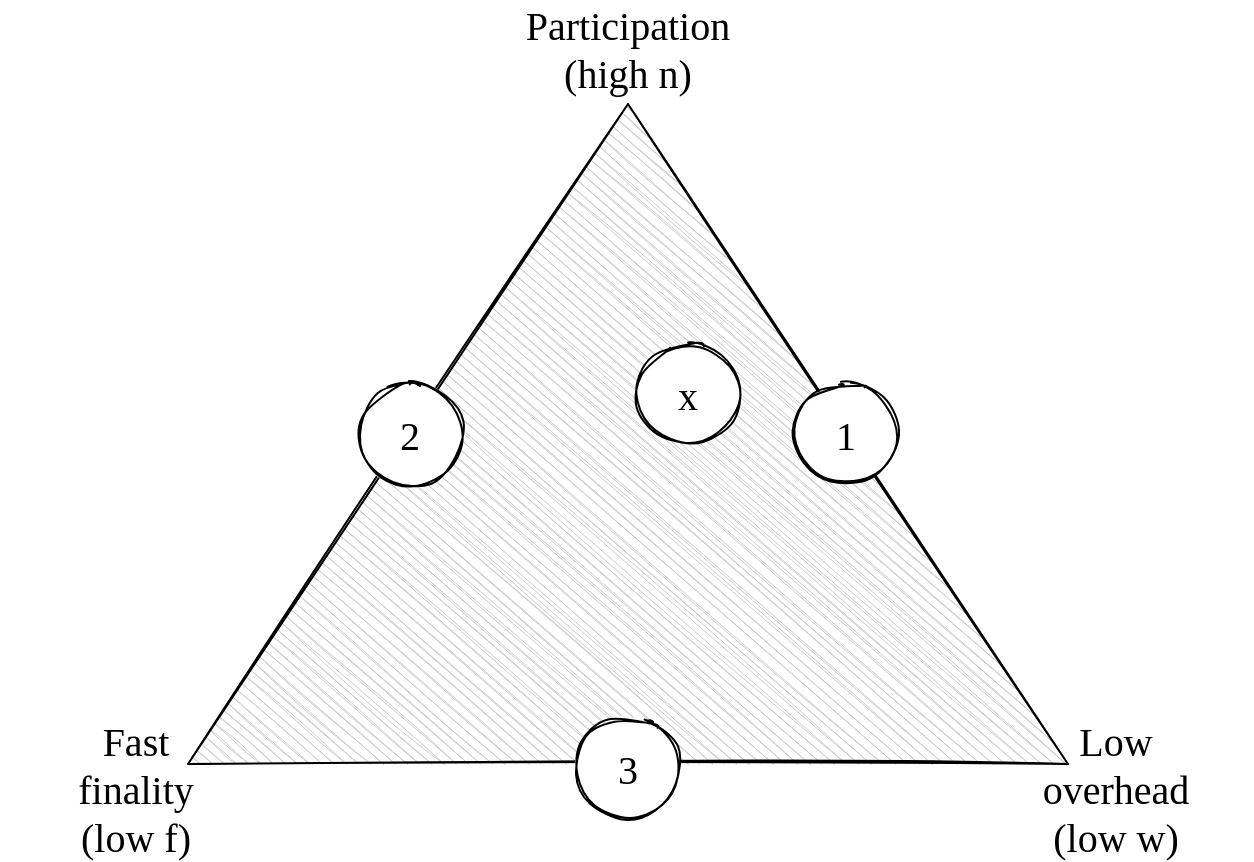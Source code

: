 <mxfile version="16.5.6" type="google" pages="5"><diagram id="tqCFLl0A-Law9fGavUvA" name="scalability_trilemma"><mxGraphModel dx="1550" dy="824" grid="1" gridSize="10" guides="1" tooltips="1" connect="1" arrows="1" fold="1" page="1" pageScale="1" pageWidth="827" pageHeight="1169" math="0" shadow="0"><root><mxCell id="8TJE4RRf8oA7ZbTnIAyT-0"/><mxCell id="8TJE4RRf8oA7ZbTnIAyT-1" parent="8TJE4RRf8oA7ZbTnIAyT-0"/><mxCell id="8TJE4RRf8oA7ZbTnIAyT-2" value="" style="triangle;whiteSpace=wrap;html=1;rotation=-90;sketch=1;fillStyle=hachure;fillColor=#CCCCCC;" parent="8TJE4RRf8oA7ZbTnIAyT-1" vertex="1"><mxGeometry x="249" y="145" width="330" height="440" as="geometry"/></mxCell><mxCell id="8TJE4RRf8oA7ZbTnIAyT-3" value="Participation&lt;br&gt;(high n)" style="text;html=1;strokeColor=none;fillColor=none;align=center;verticalAlign=middle;whiteSpace=wrap;rounded=0;sketch=1;fontFamily=Gloria Hallelujah;fontSource=https%3A%2F%2Ffonts.googleapis.com%2Fcss%3Ffamily%3DGloria%2BHallelujah;fontSize=20;" parent="8TJE4RRf8oA7ZbTnIAyT-1" vertex="1"><mxGeometry x="346" y="157" width="136" height="30" as="geometry"/></mxCell><mxCell id="8TJE4RRf8oA7ZbTnIAyT-4" value="Low&lt;br&gt;overhead&lt;br&gt;(low w)" style="text;html=1;strokeColor=none;fillColor=none;align=center;verticalAlign=middle;whiteSpace=wrap;rounded=0;sketch=1;fontFamily=Gloria Hallelujah;fontSource=https%3A%2F%2Ffonts.googleapis.com%2Fcss%3Ffamily%3DGloria%2BHallelujah;fontSize=20;" parent="8TJE4RRf8oA7ZbTnIAyT-1" vertex="1"><mxGeometry x="590" y="527" width="136" height="30" as="geometry"/></mxCell><mxCell id="8TJE4RRf8oA7ZbTnIAyT-5" value="Fast&lt;br&gt;finality&lt;br&gt;(low f)" style="text;html=1;strokeColor=none;fillColor=none;align=center;verticalAlign=middle;whiteSpace=wrap;rounded=0;sketch=1;fontFamily=Gloria Hallelujah;fontSource=https%3A%2F%2Ffonts.googleapis.com%2Fcss%3Ffamily%3DGloria%2BHallelujah;fontSize=20;" parent="8TJE4RRf8oA7ZbTnIAyT-1" vertex="1"><mxGeometry x="100" y="527" width="136" height="30" as="geometry"/></mxCell><mxCell id="8TJE4RRf8oA7ZbTnIAyT-6" value="" style="group" parent="8TJE4RRf8oA7ZbTnIAyT-1" vertex="1" connectable="0"><mxGeometry x="414" y="320" width="60" height="50" as="geometry"/></mxCell><mxCell id="8TJE4RRf8oA7ZbTnIAyT-7" value="&lt;font data-font-src=&quot;https://fonts.googleapis.com/css?family=Gloria+Hallelujah&quot; style=&quot;font-size: 20px&quot; face=&quot;Gloria Hallelujah&quot;&gt;x&lt;/font&gt;" style="ellipse;whiteSpace=wrap;html=1;aspect=fixed;sketch=1;" parent="8TJE4RRf8oA7ZbTnIAyT-6" vertex="1"><mxGeometry x="5" width="50" height="50" as="geometry"/></mxCell><mxCell id="8TJE4RRf8oA7ZbTnIAyT-15" value="" style="group" parent="8TJE4RRf8oA7ZbTnIAyT-1" vertex="1" connectable="0"><mxGeometry x="275" y="340" width="60" height="50" as="geometry"/></mxCell><mxCell id="8TJE4RRf8oA7ZbTnIAyT-16" value="&lt;font data-font-src=&quot;https://fonts.googleapis.com/css?family=Gloria+Hallelujah&quot; style=&quot;font-size: 20px&quot; face=&quot;Gloria Hallelujah&quot;&gt;2&lt;/font&gt;" style="ellipse;whiteSpace=wrap;html=1;aspect=fixed;sketch=1;" parent="8TJE4RRf8oA7ZbTnIAyT-15" vertex="1"><mxGeometry x="5" width="50" height="50" as="geometry"/></mxCell><mxCell id="8TJE4RRf8oA7ZbTnIAyT-10" value="&lt;font data-font-src=&quot;https://fonts.googleapis.com/css?family=Gloria+Hallelujah&quot; style=&quot;font-size: 20px&quot; face=&quot;Gloria Hallelujah&quot;&gt;1&lt;/font&gt;" style="ellipse;whiteSpace=wrap;html=1;aspect=fixed;sketch=1;" parent="8TJE4RRf8oA7ZbTnIAyT-1" vertex="1"><mxGeometry x="498" y="339.66" width="50" height="50" as="geometry"/></mxCell><mxCell id="8TJE4RRf8oA7ZbTnIAyT-13" value="&lt;font data-font-src=&quot;https://fonts.googleapis.com/css?family=Gloria+Hallelujah&quot; style=&quot;font-size: 20px&quot; face=&quot;Gloria Hallelujah&quot;&gt;3&lt;/font&gt;" style="ellipse;whiteSpace=wrap;html=1;aspect=fixed;sketch=1;" parent="8TJE4RRf8oA7ZbTnIAyT-1" vertex="1"><mxGeometry x="389" y="507" width="50" height="50" as="geometry"/></mxCell></root></mxGraphModel></diagram><diagram id="JJC0Kog0ir4RuhiCyfWr" name="weights"><mxGraphModel dx="1550" dy="824" grid="1" gridSize="10" guides="1" tooltips="1" connect="1" arrows="1" fold="1" page="1" pageScale="1" pageWidth="827" pageHeight="1169" math="0" shadow="0"><root><mxCell id="0"/><mxCell id="1" parent="0"/><mxCell id="D4HkDNJ_emZeFU57lI15-1" value="" style="ellipse;whiteSpace=wrap;html=1;aspect=fixed;sketch=1;fillStyle=solid;fillColor=#FFFFFF;" parent="1" vertex="1"><mxGeometry x="200" y="90" width="480" height="480" as="geometry"/></mxCell><mxCell id="D4HkDNJ_emZeFU57lI15-3" value="" style="endArrow=none;html=1;rounded=0;sketch=1;" parent="1" edge="1"><mxGeometry width="50" height="50" relative="1" as="geometry"><mxPoint x="440" y="330" as="sourcePoint"/><mxPoint x="270.3" y="160.3" as="targetPoint"/></mxGeometry></mxCell><mxCell id="D4HkDNJ_emZeFU57lI15-4" value="" style="endArrow=none;html=1;rounded=0;sketch=1;" parent="1" edge="1"><mxGeometry x="200" y="90" width="50" height="50" as="geometry"><mxPoint x="440" y="330" as="sourcePoint"/><mxPoint x="440" y="90" as="targetPoint"/></mxGeometry></mxCell><mxCell id="D4HkDNJ_emZeFU57lI15-9" value="" style="endArrow=none;html=1;rounded=0;sketch=1;" parent="1" edge="1"><mxGeometry width="50" height="50" relative="1" as="geometry"><mxPoint x="440" y="330" as="sourcePoint"/><mxPoint x="675.4" y="283.2" as="targetPoint"/></mxGeometry></mxCell><mxCell id="D4HkDNJ_emZeFU57lI15-10" value="" style="endArrow=none;html=1;rounded=0;sketch=1;" parent="1" edge="1"><mxGeometry width="50" height="50" relative="1" as="geometry"><mxPoint x="440" y="330" as="sourcePoint"/><mxPoint x="270.3" y="499.7" as="targetPoint"/></mxGeometry></mxCell><mxCell id="D4HkDNJ_emZeFU57lI15-11" value="" style="endArrow=none;html=1;rounded=0;sketch=1;" parent="1" edge="1"><mxGeometry width="50" height="50" relative="1" as="geometry"><mxPoint x="440" y="330" as="sourcePoint"/><mxPoint x="240.4" y="196.7" as="targetPoint"/></mxGeometry></mxCell><mxCell id="D4HkDNJ_emZeFU57lI15-12" value="&lt;font data-font-src=&quot;https://fonts.googleapis.com/css?family=Gloria+Hallelujah&quot; style=&quot;font-size: 20px&quot; face=&quot;Gloria Hallelujah&quot;&gt;Timely source&lt;br&gt;21.9%&lt;br&gt;&lt;/font&gt;" style="text;html=1;strokeColor=none;fillColor=none;align=center;verticalAlign=middle;whiteSpace=wrap;rounded=0;sketch=1;" parent="1" vertex="1"><mxGeometry x="460" y="210" width="170" height="30" as="geometry"/></mxCell><mxCell id="D4HkDNJ_emZeFU57lI15-13" value="&lt;font data-font-src=&quot;https://fonts.googleapis.com/css?family=Gloria+Hallelujah&quot; style=&quot;font-size: 20px&quot; face=&quot;Gloria Hallelujah&quot;&gt;Timely head&lt;br&gt;21.9%&lt;br&gt;&lt;/font&gt;" style="text;html=1;strokeColor=none;fillColor=none;align=center;verticalAlign=middle;whiteSpace=wrap;rounded=0;sketch=1;" parent="1" vertex="1"><mxGeometry x="240" y="330" width="130" height="30" as="geometry"/></mxCell><mxCell id="D4HkDNJ_emZeFU57lI15-14" value="&lt;font data-font-src=&quot;https://fonts.googleapis.com/css?family=Gloria+Hallelujah&quot; style=&quot;font-size: 20px&quot; face=&quot;Gloria Hallelujah&quot;&gt;Timely target&lt;br&gt;40.6%&lt;br&gt;&lt;/font&gt;" style="text;html=1;strokeColor=none;fillColor=none;align=center;verticalAlign=middle;whiteSpace=wrap;rounded=0;sketch=1;" parent="1" vertex="1"><mxGeometry x="430" y="450" width="170" height="30" as="geometry"/></mxCell><mxCell id="D4HkDNJ_emZeFU57lI15-15" value="&lt;font data-font-src=&quot;https://fonts.googleapis.com/css?family=Gloria+Hallelujah&quot; style=&quot;font-size: 20px&quot; face=&quot;Gloria Hallelujah&quot;&gt;Proposer&lt;br&gt;12.5%&lt;br&gt;&lt;/font&gt;" style="text;html=1;strokeColor=none;fillColor=none;align=center;verticalAlign=middle;whiteSpace=wrap;rounded=0;sketch=1;" parent="1" vertex="1"><mxGeometry x="290" y="150" width="170" height="30" as="geometry"/></mxCell><mxCell id="D4HkDNJ_emZeFU57lI15-16" value="&lt;font data-font-src=&quot;https://fonts.googleapis.com/css?family=Gloria+Hallelujah&quot; style=&quot;font-size: 20px&quot; face=&quot;Gloria Hallelujah&quot;&gt;sync reward&lt;br&gt;&lt;/font&gt;" style="text;html=1;strokeColor=none;fillColor=none;align=left;verticalAlign=middle;whiteSpace=wrap;rounded=0;sketch=1;" parent="1" vertex="1"><mxGeometry x="200" y="90" width="70" height="30" as="geometry"/></mxCell><mxCell id="D4HkDNJ_emZeFU57lI15-21" value="" style="curved=1;endArrow=classic;html=1;rounded=0;sketch=1;fontFamily=Gloria Hallelujah;fontSource=https%3A%2F%2Ffonts.googleapis.com%2Fcss%3Ffamily%3DGloria%2BHallelujah;fontSize=20;" parent="1" edge="1"><mxGeometry width="50" height="50" relative="1" as="geometry"><mxPoint x="230" y="130" as="sourcePoint"/><mxPoint x="270" y="200" as="targetPoint"/><Array as="points"><mxPoint x="250" y="190"/><mxPoint x="250" y="140"/></Array></mxGeometry></mxCell><mxCell id="YEQ89O4KJ75Ul0dXMHsq-1" value="&lt;font style=&quot;font-size: 20px&quot; face=&quot;Gloria Hallelujah&quot;&gt;3.1%&lt;/font&gt;&lt;font data-font-src=&quot;https://fonts.googleapis.com/css?family=Gloria+Hallelujah&quot; style=&quot;font-size: 20px&quot; face=&quot;Gloria Hallelujah&quot;&gt;&lt;br&gt;&lt;/font&gt;" style="text;html=1;strokeColor=none;fillColor=none;align=left;verticalAlign=middle;whiteSpace=wrap;rounded=0;sketch=1;" parent="1" vertex="1"><mxGeometry x="280" y="200" width="70" height="30" as="geometry"/></mxCell></root></mxGraphModel></diagram><diagram id="TEzGpkD_BScJtpz_H-H7" name="rewards_eligibility"><mxGraphModel dx="1550" dy="824" grid="1" gridSize="10" guides="1" tooltips="1" connect="1" arrows="1" fold="1" page="1" pageScale="1" pageWidth="827" pageHeight="1169" math="0" shadow="0"><root><mxCell id="e_V9jyjYhn7S388zU6wH-0"/><mxCell id="e_V9jyjYhn7S388zU6wH-1" parent="e_V9jyjYhn7S388zU6wH-0"/><mxCell id="e_V9jyjYhn7S388zU6wH-2" value="" style="endArrow=none;html=1;rounded=0;sketch=1;" parent="e_V9jyjYhn7S388zU6wH-1" edge="1"><mxGeometry width="50" height="50" relative="1" as="geometry"><mxPoint x="120" y="120" as="sourcePoint"/><mxPoint x="1080" y="120" as="targetPoint"/></mxGeometry></mxCell><mxCell id="e_V9jyjYhn7S388zU6wH-3" value="&lt;p&gt;&lt;font data-font-src=&quot;https://fonts.googleapis.com/css?family=Gloria+Hallelujah&quot; style=&quot;font-size: 24px&quot; face=&quot;Gloria Hallelujah&quot;&gt;x&lt;/font&gt;&lt;/p&gt;" style="text;html=1;strokeColor=none;fillColor=none;align=center;verticalAlign=middle;whiteSpace=wrap;rounded=0;" parent="e_V9jyjYhn7S388zU6wH-1" vertex="1"><mxGeometry x="171" y="100" width="58" height="33" as="geometry"/></mxCell><mxCell id="e_V9jyjYhn7S388zU6wH-4" value="&lt;p&gt;&lt;font data-font-src=&quot;https://fonts.googleapis.com/css?family=Gloria+Hallelujah&quot; style=&quot;font-size: 24px&quot; face=&quot;Gloria Hallelujah&quot;&gt;x&lt;/font&gt;&lt;/p&gt;" style="text;html=1;strokeColor=none;fillColor=none;align=center;verticalAlign=middle;whiteSpace=wrap;rounded=0;" parent="e_V9jyjYhn7S388zU6wH-1" vertex="1"><mxGeometry x="811" y="100" width="58" height="33" as="geometry"/></mxCell><mxCell id="e_V9jyjYhn7S388zU6wH-5" value="&lt;p&gt;&lt;font data-font-src=&quot;https://fonts.googleapis.com/css?family=Gloria+Hallelujah&quot; style=&quot;font-size: 24px&quot; face=&quot;Gloria Hallelujah&quot;&gt;x&lt;/font&gt;&lt;/p&gt;" style="text;html=1;strokeColor=none;fillColor=none;align=center;verticalAlign=middle;whiteSpace=wrap;rounded=0;" parent="e_V9jyjYhn7S388zU6wH-1" vertex="1"><mxGeometry x="973" y="100" width="58" height="33" as="geometry"/></mxCell><mxCell id="e_V9jyjYhn7S388zU6wH-6" value="&lt;div style=&quot;font-size: 20px&quot;&gt;&lt;font data-font-src=&quot;https://fonts.googleapis.com/css?family=Gloria+Hallelujah&quot; style=&quot;font-size: 20px&quot; face=&quot;Gloria Hallelujah&quot;&gt;Activation&lt;/font&gt;&lt;/div&gt;" style="text;html=1;strokeColor=none;fillColor=none;align=center;verticalAlign=middle;whiteSpace=wrap;rounded=0;fontSize=24;" parent="e_V9jyjYhn7S388zU6wH-1" vertex="1"><mxGeometry x="172" y="80" width="60" height="30" as="geometry"/></mxCell><mxCell id="e_V9jyjYhn7S388zU6wH-7" value="&lt;div style=&quot;font-size: 20px&quot;&gt;&lt;font data-font-src=&quot;https://fonts.googleapis.com/css?family=Gloria+Hallelujah&quot; face=&quot;Gloria Hallelujah&quot;&gt;Exit&lt;/font&gt;&lt;/div&gt;" style="text;html=1;strokeColor=none;fillColor=none;align=center;verticalAlign=middle;whiteSpace=wrap;rounded=0;fontSize=24;" parent="e_V9jyjYhn7S388zU6wH-1" vertex="1"><mxGeometry x="809" y="80" width="60" height="30" as="geometry"/></mxCell><mxCell id="e_V9jyjYhn7S388zU6wH-8" value="&lt;div style=&quot;font-size: 20px&quot;&gt;&lt;font data-font-src=&quot;https://fonts.googleapis.com/css?family=Gloria+Hallelujah&quot; face=&quot;Gloria Hallelujah&quot;&gt;Withdrawable&lt;/font&gt;&lt;/div&gt;" style="text;html=1;strokeColor=none;fillColor=none;align=center;verticalAlign=middle;whiteSpace=wrap;rounded=0;fontSize=24;" parent="e_V9jyjYhn7S388zU6wH-1" vertex="1"><mxGeometry x="971" y="78.5" width="60" height="33" as="geometry"/></mxCell><mxCell id="e_V9jyjYhn7S388zU6wH-9" value="" style="endArrow=classic;startArrow=classic;html=1;rounded=0;sketch=1;fontFamily=Gloria Hallelujah;fontSource=https%3A%2F%2Ffonts.googleapis.com%2Fcss%3Ffamily%3DGloria%2BHallelujah;fontSize=20;" parent="e_V9jyjYhn7S388zU6wH-1" edge="1"><mxGeometry width="50" height="50" relative="1" as="geometry"><mxPoint x="200" y="181" as="sourcePoint"/><mxPoint x="840" y="181" as="targetPoint"/></mxGeometry></mxCell><mxCell id="e_V9jyjYhn7S388zU6wH-10" value="&lt;div style=&quot;font-size: 20px&quot;&gt;&lt;font data-font-src=&quot;https://fonts.googleapis.com/css?family=Gloria+Hallelujah&quot; style=&quot;font-size: 20px&quot; face=&quot;Gloria Hallelujah&quot;&gt;Eligible for Rewards and Penalties&lt;br&gt;&lt;/font&gt;&lt;/div&gt;" style="text;html=1;strokeColor=none;fillColor=none;align=center;verticalAlign=middle;whiteSpace=wrap;rounded=0;fontSize=24;" parent="e_V9jyjYhn7S388zU6wH-1" vertex="1"><mxGeometry x="320" y="150" width="400" height="30" as="geometry"/></mxCell><mxCell id="e_V9jyjYhn7S388zU6wH-11" value="" style="endArrow=classic;startArrow=classic;html=1;rounded=0;sketch=1;fontFamily=Gloria Hallelujah;fontSource=https%3A%2F%2Ffonts.googleapis.com%2Fcss%3Ffamily%3DGloria%2BHallelujah;fontSize=20;" parent="e_V9jyjYhn7S388zU6wH-1" edge="1"><mxGeometry width="50" height="50" relative="1" as="geometry"><mxPoint x="840" y="240" as="sourcePoint"/><mxPoint x="1000" y="240" as="targetPoint"/></mxGeometry></mxCell><mxCell id="e_V9jyjYhn7S388zU6wH-12" value="&lt;div style=&quot;font-size: 20px&quot;&gt;&lt;font data-font-src=&quot;https://fonts.googleapis.com/css?family=Gloria+Hallelujah&quot; style=&quot;font-size: 20px&quot; face=&quot;Gloria Hallelujah&quot;&gt;Extra penalties&lt;br&gt;if slashed&lt;br&gt;&lt;/font&gt;&lt;/div&gt;" style="text;html=1;strokeColor=none;fillColor=none;align=center;verticalAlign=middle;whiteSpace=wrap;rounded=0;fontSize=24;" parent="e_V9jyjYhn7S388zU6wH-1" vertex="1"><mxGeometry x="721" y="223" width="400" height="30" as="geometry"/></mxCell><mxCell id="e_V9jyjYhn7S388zU6wH-13" value="" style="endArrow=classic;startArrow=classic;html=1;rounded=0;sketch=1;fontFamily=Gloria Hallelujah;fontSource=https%3A%2F%2Ffonts.googleapis.com%2Fcss%3Ffamily%3DGloria%2BHallelujah;fontSize=20;" parent="e_V9jyjYhn7S388zU6wH-1" edge="1"><mxGeometry width="50" height="50" relative="1" as="geometry"><mxPoint x="200" y="300" as="sourcePoint"/><mxPoint x="1000" y="300" as="targetPoint"/></mxGeometry></mxCell><mxCell id="e_V9jyjYhn7S388zU6wH-14" value="&lt;div style=&quot;font-size: 20px&quot;&gt;&lt;font data-font-src=&quot;https://fonts.googleapis.com/css?family=Gloria+Hallelujah&quot; style=&quot;font-size: 20px&quot; face=&quot;Gloria Hallelujah&quot;&gt;Liable to being slashed&lt;br&gt;&lt;/font&gt;&lt;/div&gt;" style="text;html=1;strokeColor=none;fillColor=none;align=center;verticalAlign=middle;whiteSpace=wrap;rounded=0;fontSize=24;" parent="e_V9jyjYhn7S388zU6wH-1" vertex="1"><mxGeometry x="400" y="270" width="400" height="30" as="geometry"/></mxCell></root></mxGraphModel></diagram><diagram id="BOafxlaYyoRWaTWxOnQq" name="reward_split"><mxGraphModel dx="1550" dy="824" grid="1" gridSize="10" guides="1" tooltips="1" connect="1" arrows="1" fold="1" page="1" pageScale="1" pageWidth="827" pageHeight="1169" math="0" shadow="0"><root><mxCell id="x7fiBjVDYnCUOZbmYNum-0"/><mxCell id="x7fiBjVDYnCUOZbmYNum-1" parent="x7fiBjVDYnCUOZbmYNum-0"/><mxCell id="x7fiBjVDYnCUOZbmYNum-2" value="" style="ellipse;whiteSpace=wrap;html=1;sketch=1;fillStyle=solid;fillColor=#FFFFFF;" parent="x7fiBjVDYnCUOZbmYNum-1" vertex="1"><mxGeometry x="613" y="100" width="510" height="476" as="geometry"/></mxCell><mxCell id="x7fiBjVDYnCUOZbmYNum-3" value="" style="ellipse;whiteSpace=wrap;html=1;aspect=fixed;sketch=1;fillStyle=solid;fillColor=#FFFFFF;" parent="x7fiBjVDYnCUOZbmYNum-1" vertex="1"><mxGeometry x="76" y="100" width="480" height="480" as="geometry"/></mxCell><mxCell id="x7fiBjVDYnCUOZbmYNum-4" value="" style="endArrow=none;html=1;rounded=0;sketch=1;" parent="x7fiBjVDYnCUOZbmYNum-1" edge="1"><mxGeometry x="76" y="100" width="50" height="50" as="geometry"><mxPoint x="316" y="340" as="sourcePoint"/><mxPoint x="316" y="100" as="targetPoint"/></mxGeometry></mxCell><mxCell id="x7fiBjVDYnCUOZbmYNum-5" value="" style="endArrow=none;html=1;rounded=0;sketch=1;" parent="x7fiBjVDYnCUOZbmYNum-1" edge="1"><mxGeometry width="50" height="50" relative="1" as="geometry"><mxPoint x="316" y="340" as="sourcePoint"/><mxPoint x="556" y="340" as="targetPoint"/></mxGeometry></mxCell><mxCell id="x7fiBjVDYnCUOZbmYNum-6" value="" style="endArrow=none;html=1;rounded=0;sketch=1;" parent="x7fiBjVDYnCUOZbmYNum-1" edge="1"><mxGeometry width="50" height="50" relative="1" as="geometry"><mxPoint x="316" y="340" as="sourcePoint"/><mxPoint x="82" y="394" as="targetPoint"/></mxGeometry></mxCell><mxCell id="x7fiBjVDYnCUOZbmYNum-7" value="" style="endArrow=none;html=1;rounded=0;sketch=1;" parent="x7fiBjVDYnCUOZbmYNum-1" edge="1"><mxGeometry width="50" height="50" relative="1" as="geometry"><mxPoint x="316" y="340" as="sourcePoint"/><mxPoint x="252" y="106" as="targetPoint"/></mxGeometry></mxCell><mxCell id="x7fiBjVDYnCUOZbmYNum-8" value="&lt;font data-font-src=&quot;https://fonts.googleapis.com/css?family=Gloria+Hallelujah&quot; style=&quot;font-size: 20px&quot; face=&quot;Gloria Hallelujah&quot;&gt;Timely source&lt;br&gt;25%&lt;br&gt;&lt;/font&gt;" style="text;html=1;strokeColor=none;fillColor=none;align=center;verticalAlign=middle;whiteSpace=wrap;rounded=0;sketch=1;" parent="x7fiBjVDYnCUOZbmYNum-1" vertex="1"><mxGeometry x="336" y="220" width="170" height="30" as="geometry"/></mxCell><mxCell id="x7fiBjVDYnCUOZbmYNum-9" value="&lt;font data-font-src=&quot;https://fonts.googleapis.com/css?family=Gloria+Hallelujah&quot; style=&quot;font-size: 20px&quot; face=&quot;Gloria Hallelujah&quot;&gt;Timely head&lt;br&gt;25%&lt;br&gt;&lt;/font&gt;" style="text;html=1;strokeColor=none;fillColor=none;align=center;verticalAlign=middle;whiteSpace=wrap;rounded=0;sketch=1;" parent="x7fiBjVDYnCUOZbmYNum-1" vertex="1"><mxGeometry x="130" y="260" width="130" height="30" as="geometry"/></mxCell><mxCell id="x7fiBjVDYnCUOZbmYNum-10" value="&lt;font data-font-src=&quot;https://fonts.googleapis.com/css?family=Gloria+Hallelujah&quot; style=&quot;font-size: 20px&quot; face=&quot;Gloria Hallelujah&quot;&gt;Timely target&lt;br&gt;46.4%&lt;br&gt;&lt;/font&gt;" style="text;html=1;strokeColor=none;fillColor=none;align=center;verticalAlign=middle;whiteSpace=wrap;rounded=0;sketch=1;" parent="x7fiBjVDYnCUOZbmYNum-1" vertex="1"><mxGeometry x="250" y="440" width="170" height="30" as="geometry"/></mxCell><mxCell id="x7fiBjVDYnCUOZbmYNum-11" value="&lt;font data-font-src=&quot;https://fonts.googleapis.com/css?family=Gloria+Hallelujah&quot; style=&quot;font-size: 20px&quot; face=&quot;Gloria Hallelujah&quot;&gt;sync committee&lt;br&gt;&lt;/font&gt;" style="text;html=1;strokeColor=none;fillColor=none;align=left;verticalAlign=middle;whiteSpace=wrap;rounded=0;sketch=1;" parent="x7fiBjVDYnCUOZbmYNum-1" vertex="1"><mxGeometry x="116" y="80" width="70" height="30" as="geometry"/></mxCell><mxCell id="x7fiBjVDYnCUOZbmYNum-12" value="" style="curved=1;endArrow=classic;html=1;rounded=0;sketch=1;fontFamily=Gloria Hallelujah;fontSource=https%3A%2F%2Ffonts.googleapis.com%2Fcss%3Ffamily%3DGloria%2BHallelujah;fontSize=20;" parent="x7fiBjVDYnCUOZbmYNum-1" edge="1"><mxGeometry width="50" height="50" relative="1" as="geometry"><mxPoint x="207" y="87" as="sourcePoint"/><mxPoint x="286" y="120" as="targetPoint"/><Array as="points"><mxPoint x="260" y="95"/><mxPoint x="210" y="110"/></Array></mxGeometry></mxCell><mxCell id="x7fiBjVDYnCUOZbmYNum-13" value="&lt;font style=&quot;font-size: 20px&quot; face=&quot;Gloria Hallelujah&quot;&gt;3.6%&lt;/font&gt;&lt;font data-font-src=&quot;https://fonts.googleapis.com/css?family=Gloria+Hallelujah&quot; style=&quot;font-size: 20px&quot; face=&quot;Gloria Hallelujah&quot;&gt;&lt;br&gt;&lt;/font&gt;" style="text;html=1;strokeColor=none;fillColor=none;align=left;verticalAlign=middle;whiteSpace=wrap;rounded=0;sketch=1;" parent="x7fiBjVDYnCUOZbmYNum-1" vertex="1"><mxGeometry x="270" y="140" width="70" height="30" as="geometry"/></mxCell><mxCell id="x7fiBjVDYnCUOZbmYNum-14" value="&lt;font data-font-src=&quot;https://fonts.googleapis.com/css?family=Gloria+Hallelujah&quot; style=&quot;font-size: 20px&quot; face=&quot;Gloria Hallelujah&quot;&gt;Participant reward breakdown&lt;br&gt;&lt;/font&gt;" style="text;html=1;strokeColor=none;fillColor=none;align=center;verticalAlign=middle;whiteSpace=wrap;rounded=0;sketch=1;" parent="x7fiBjVDYnCUOZbmYNum-1" vertex="1"><mxGeometry x="149" y="600" width="334" height="30" as="geometry"/></mxCell><mxCell id="x7fiBjVDYnCUOZbmYNum-15" value="" style="endArrow=none;html=1;rounded=0;sketch=1;" parent="x7fiBjVDYnCUOZbmYNum-1" edge="1"><mxGeometry x="630" y="100" width="50" height="50" as="geometry"><mxPoint x="870" y="340" as="sourcePoint"/><mxPoint x="870" y="100" as="targetPoint"/></mxGeometry></mxCell><mxCell id="x7fiBjVDYnCUOZbmYNum-16" value="" style="endArrow=none;html=1;rounded=0;sketch=1;" parent="x7fiBjVDYnCUOZbmYNum-1" edge="1"><mxGeometry width="50" height="50" relative="1" as="geometry"><mxPoint x="870" y="340" as="sourcePoint"/><mxPoint x="1110" y="340" as="targetPoint"/></mxGeometry></mxCell><mxCell id="x7fiBjVDYnCUOZbmYNum-17" value="" style="endArrow=none;html=1;rounded=0;sketch=1;" parent="x7fiBjVDYnCUOZbmYNum-1" edge="1"><mxGeometry width="50" height="50" relative="1" as="geometry"><mxPoint x="870" y="340" as="sourcePoint"/><mxPoint x="636" y="394" as="targetPoint"/></mxGeometry></mxCell><mxCell id="x7fiBjVDYnCUOZbmYNum-18" value="" style="endArrow=none;html=1;rounded=0;sketch=1;" parent="x7fiBjVDYnCUOZbmYNum-1" edge="1"><mxGeometry width="50" height="50" relative="1" as="geometry"><mxPoint x="870" y="340" as="sourcePoint"/><mxPoint x="806" y="106" as="targetPoint"/></mxGeometry></mxCell><mxCell id="x7fiBjVDYnCUOZbmYNum-19" value="&lt;font data-font-src=&quot;https://fonts.googleapis.com/css?family=Gloria+Hallelujah&quot; style=&quot;font-size: 20px&quot; face=&quot;Gloria Hallelujah&quot;&gt;Source inclusion&lt;br&gt;25%&lt;br&gt;&lt;/font&gt;" style="text;html=1;strokeColor=none;fillColor=none;align=center;verticalAlign=middle;whiteSpace=wrap;rounded=0;sketch=1;" parent="x7fiBjVDYnCUOZbmYNum-1" vertex="1"><mxGeometry x="890" y="220" width="170" height="30" as="geometry"/></mxCell><mxCell id="x7fiBjVDYnCUOZbmYNum-20" value="&lt;font data-font-src=&quot;https://fonts.googleapis.com/css?family=Gloria+Hallelujah&quot; style=&quot;font-size: 20px&quot; face=&quot;Gloria Hallelujah&quot;&gt;Head inclusion&lt;br&gt;25%&lt;br&gt;&lt;/font&gt;" style="text;html=1;strokeColor=none;fillColor=none;align=center;verticalAlign=middle;whiteSpace=wrap;rounded=0;sketch=1;" parent="x7fiBjVDYnCUOZbmYNum-1" vertex="1"><mxGeometry x="684" y="260" width="146" height="30" as="geometry"/></mxCell><mxCell id="x7fiBjVDYnCUOZbmYNum-21" value="&lt;font data-font-src=&quot;https://fonts.googleapis.com/css?family=Gloria+Hallelujah&quot; style=&quot;font-size: 20px&quot; face=&quot;Gloria Hallelujah&quot;&gt;Target inclusion&lt;br&gt;46.4%&lt;br&gt;&lt;/font&gt;" style="text;html=1;strokeColor=none;fillColor=none;align=center;verticalAlign=middle;whiteSpace=wrap;rounded=0;sketch=1;" parent="x7fiBjVDYnCUOZbmYNum-1" vertex="1"><mxGeometry x="804" y="440" width="170" height="30" as="geometry"/></mxCell><mxCell id="x7fiBjVDYnCUOZbmYNum-22" value="&lt;font data-font-src=&quot;https://fonts.googleapis.com/css?family=Gloria+Hallelujah&quot; style=&quot;font-size: 20px&quot; face=&quot;Gloria Hallelujah&quot;&gt;sync committee&lt;br&gt;&lt;/font&gt;" style="text;html=1;strokeColor=none;fillColor=none;align=left;verticalAlign=middle;whiteSpace=wrap;rounded=0;sketch=1;" parent="x7fiBjVDYnCUOZbmYNum-1" vertex="1"><mxGeometry x="670" y="80" width="70" height="30" as="geometry"/></mxCell><mxCell id="x7fiBjVDYnCUOZbmYNum-23" value="" style="curved=1;endArrow=classic;html=1;rounded=0;sketch=1;fontFamily=Gloria Hallelujah;fontSource=https%3A%2F%2Ffonts.googleapis.com%2Fcss%3Ffamily%3DGloria%2BHallelujah;fontSize=20;" parent="x7fiBjVDYnCUOZbmYNum-1" edge="1"><mxGeometry width="50" height="50" relative="1" as="geometry"><mxPoint x="761" y="87" as="sourcePoint"/><mxPoint x="840" y="120" as="targetPoint"/><Array as="points"><mxPoint x="814" y="95"/><mxPoint x="764" y="110"/></Array></mxGeometry></mxCell><mxCell id="x7fiBjVDYnCUOZbmYNum-24" value="&lt;font style=&quot;font-size: 20px&quot; face=&quot;Gloria Hallelujah&quot;&gt;3.6%&lt;/font&gt;&lt;font data-font-src=&quot;https://fonts.googleapis.com/css?family=Gloria+Hallelujah&quot; style=&quot;font-size: 20px&quot; face=&quot;Gloria Hallelujah&quot;&gt;&lt;br&gt;&lt;/font&gt;" style="text;html=1;strokeColor=none;fillColor=none;align=left;verticalAlign=middle;whiteSpace=wrap;rounded=0;sketch=1;" parent="x7fiBjVDYnCUOZbmYNum-1" vertex="1"><mxGeometry x="824" y="140" width="70" height="30" as="geometry"/></mxCell><mxCell id="x7fiBjVDYnCUOZbmYNum-25" value="&lt;font data-font-src=&quot;https://fonts.googleapis.com/css?family=Gloria+Hallelujah&quot; style=&quot;font-size: 20px&quot; face=&quot;Gloria Hallelujah&quot;&gt;Proposer reward breakdown&lt;br&gt;&lt;/font&gt;" style="text;html=1;strokeColor=none;fillColor=none;align=center;verticalAlign=middle;whiteSpace=wrap;rounded=0;sketch=1;" parent="x7fiBjVDYnCUOZbmYNum-1" vertex="1"><mxGeometry x="723" y="600" width="290" height="30" as="geometry"/></mxCell></root></mxGraphModel></diagram><diagram id="2GOPfKPh1phRSvSDdrYz" name="inactivity_scores_flow"><mxGraphModel dx="1550" dy="824" grid="1" gridSize="10" guides="1" tooltips="1" connect="1" arrows="1" fold="1" page="1" pageScale="1" pageWidth="827" pageHeight="1169" math="0" shadow="0"><root><mxCell id="vkVHIJ9xFCxtMhatJJRv-0"/><mxCell id="vkVHIJ9xFCxtMhatJJRv-1" parent="vkVHIJ9xFCxtMhatJJRv-0"/><mxCell id="vkVHIJ9xFCxtMhatJJRv-2" value="&lt;font data-font-src=&quot;https://fonts.googleapis.com/css?family=Gloria+Hallelujah&quot; style=&quot;font-size: 17px&quot; face=&quot;Gloria Hallelujah&quot;&gt;Active?&lt;/font&gt;" style="rhombus;whiteSpace=wrap;html=1;shadow=0;fontFamily=Helvetica;fontSize=12;align=center;strokeWidth=1;spacing=6;spacingTop=-4;sketch=1;" parent="vkVHIJ9xFCxtMhatJJRv-1" vertex="1"><mxGeometry x="90" y="320" width="100" height="80" as="geometry"/></mxCell><mxCell id="vkVHIJ9xFCxtMhatJJRv-3" style="edgeStyle=orthogonalEdgeStyle;rounded=0;sketch=1;orthogonalLoop=1;jettySize=auto;html=0;exitX=1;exitY=0.5;exitDx=0;exitDy=0;fontFamily=Gloria Hallelujah;fontSource=https%3A%2F%2Ffonts.googleapis.com%2Fcss%3Ffamily%3DGloria%2BHallelujah;fontSize=17;fontColor=none;endArrow=block;endFill=0;endSize=8;strokeColor=#000000;" parent="vkVHIJ9xFCxtMhatJJRv-1" source="vkVHIJ9xFCxtMhatJJRv-15" target="vkVHIJ9xFCxtMhatJJRv-10" edge="1"><mxGeometry relative="1" as="geometry"><Array as="points"><mxPoint x="440" y="300"/><mxPoint x="440" y="360"/></Array><mxPoint x="360" y="300" as="sourcePoint"/></mxGeometry></mxCell><mxCell id="vkVHIJ9xFCxtMhatJJRv-4" value="Yes" style="edgeStyle=orthogonalEdgeStyle;rounded=0;jettySize=auto;orthogonalLoop=1;fontSize=11;endArrow=block;endFill=0;endSize=8;strokeWidth=1;shadow=0;labelBackgroundColor=none;sketch=1;exitX=0.5;exitY=0;exitDx=0;exitDy=0;entryX=0;entryY=0.5;entryDx=0;entryDy=0;fontColor=none;noLabel=1;" parent="vkVHIJ9xFCxtMhatJJRv-1" source="vkVHIJ9xFCxtMhatJJRv-2" target="vkVHIJ9xFCxtMhatJJRv-15" edge="1"><mxGeometry y="10" relative="1" as="geometry"><mxPoint as="offset"/><mxPoint x="210" y="300" as="targetPoint"/></mxGeometry></mxCell><mxCell id="vkVHIJ9xFCxtMhatJJRv-5" value="" style="endArrow=block;html=1;rounded=0;sketch=1;fontSize=17;fontColor=default;entryX=0;entryY=0.5;entryDx=0;entryDy=0;endFill=0;strokeColor=#000000;endSize=8;" parent="vkVHIJ9xFCxtMhatJJRv-1" target="vkVHIJ9xFCxtMhatJJRv-2" edge="1"><mxGeometry width="50" height="50" relative="1" as="geometry"><mxPoint x="50" y="360" as="sourcePoint"/><mxPoint x="120" y="610" as="targetPoint"/></mxGeometry></mxCell><mxCell id="vkVHIJ9xFCxtMhatJJRv-6" value="&lt;font data-font-src=&quot;https://fonts.googleapis.com/css?family=Gloria+Hallelujah&quot; style=&quot;font-size: 16px&quot; face=&quot;Gloria Hallelujah&quot;&gt;Yes&lt;/font&gt;" style="text;html=1;strokeColor=none;fillColor=none;align=center;verticalAlign=middle;whiteSpace=wrap;rounded=0;sketch=1;fontSize=17;fontColor=none;" parent="vkVHIJ9xFCxtMhatJJRv-1" vertex="1"><mxGeometry x="170" y="370" width="60" height="30" as="geometry"/></mxCell><mxCell id="vkVHIJ9xFCxtMhatJJRv-7" value="Yes" style="edgeStyle=orthogonalEdgeStyle;rounded=0;jettySize=auto;orthogonalLoop=1;fontSize=11;endArrow=block;endFill=0;endSize=8;strokeWidth=1;shadow=0;labelBackgroundColor=none;sketch=1;exitX=1;exitY=0.5;exitDx=0;exitDy=0;fontColor=none;noLabel=1;entryX=0;entryY=0.5;entryDx=0;entryDy=0;" parent="vkVHIJ9xFCxtMhatJJRv-1" source="vkVHIJ9xFCxtMhatJJRv-2" edge="1"><mxGeometry y="10" relative="1" as="geometry"><mxPoint as="offset"/><mxPoint x="150" y="330" as="sourcePoint"/><mxPoint x="230" y="360" as="targetPoint"/></mxGeometry></mxCell><mxCell id="vkVHIJ9xFCxtMhatJJRv-8" style="edgeStyle=orthogonalEdgeStyle;rounded=0;sketch=1;orthogonalLoop=1;jettySize=auto;html=0;entryX=0;entryY=0.5;entryDx=0;entryDy=0;fontFamily=Gloria Hallelujah;fontSource=https%3A%2F%2Ffonts.googleapis.com%2Fcss%3Ffamily%3DGloria%2BHallelujah;fontSize=17;fontColor=none;endArrow=block;endFill=0;endSize=8;strokeColor=#000000;exitX=1;exitY=0.5;exitDx=0;exitDy=0;" parent="vkVHIJ9xFCxtMhatJJRv-1" source="vkVHIJ9xFCxtMhatJJRv-16" target="vkVHIJ9xFCxtMhatJJRv-10" edge="1"><mxGeometry relative="1" as="geometry"><mxPoint x="420" y="360" as="sourcePoint"/></mxGeometry></mxCell><mxCell id="vkVHIJ9xFCxtMhatJJRv-9" style="edgeStyle=orthogonalEdgeStyle;rounded=0;sketch=1;orthogonalLoop=1;jettySize=auto;html=0;entryX=0;entryY=0.5;entryDx=0;entryDy=0;fontFamily=Gloria Hallelujah;fontSource=https%3A%2F%2Ffonts.googleapis.com%2Fcss%3Ffamily%3DGloria%2BHallelujah;fontSize=13;fontColor=none;endArrow=none;endFill=0;endSize=8;strokeColor=#000000;" parent="vkVHIJ9xFCxtMhatJJRv-1" source="vkVHIJ9xFCxtMhatJJRv-10" target="vkVHIJ9xFCxtMhatJJRv-18" edge="1"><mxGeometry relative="1" as="geometry"/></mxCell><mxCell id="vkVHIJ9xFCxtMhatJJRv-10" value="&lt;font style=&quot;font-size: 17px&quot; data-font-src=&quot;https://fonts.googleapis.com/css?family=Gloria+Hallelujah&quot; face=&quot;Gloria Hallelujah&quot;&gt;In leak?&lt;/font&gt;" style="rhombus;whiteSpace=wrap;html=1;shadow=0;fontFamily=Helvetica;fontSize=12;align=center;strokeWidth=1;spacing=6;spacingTop=-4;sketch=1;" parent="vkVHIJ9xFCxtMhatJJRv-1" vertex="1"><mxGeometry x="480" y="320" width="100" height="80" as="geometry"/></mxCell><mxCell id="vkVHIJ9xFCxtMhatJJRv-11" value="&lt;font data-font-src=&quot;https://fonts.googleapis.com/css?family=Gloria+Hallelujah&quot; face=&quot;Gloria Hallelujah&quot;&gt;No&lt;/font&gt;" style="text;html=1;strokeColor=none;fillColor=none;align=center;verticalAlign=middle;whiteSpace=wrap;rounded=0;sketch=1;fontSize=17;fontColor=none;" parent="vkVHIJ9xFCxtMhatJJRv-1" vertex="1"><mxGeometry x="140" y="300" width="60" height="30" as="geometry"/></mxCell><mxCell id="vkVHIJ9xFCxtMhatJJRv-12" value="&lt;font data-font-src=&quot;https://fonts.googleapis.com/css?family=Gloria+Hallelujah&quot; style=&quot;font-size: 16px&quot; face=&quot;Gloria Hallelujah&quot;&gt;Yes&lt;/font&gt;" style="text;html=1;strokeColor=none;fillColor=none;align=center;verticalAlign=middle;whiteSpace=wrap;rounded=0;sketch=1;fontSize=17;fontColor=none;" parent="vkVHIJ9xFCxtMhatJJRv-1" vertex="1"><mxGeometry x="530" y="300" width="60" height="30" as="geometry"/></mxCell><mxCell id="vkVHIJ9xFCxtMhatJJRv-13" value="Yes" style="edgeStyle=orthogonalEdgeStyle;rounded=0;jettySize=auto;orthogonalLoop=1;fontSize=11;endArrow=block;endFill=0;endSize=8;strokeWidth=1;shadow=0;labelBackgroundColor=none;sketch=1;exitX=0.5;exitY=0;exitDx=0;exitDy=0;fontColor=none;noLabel=1;" parent="vkVHIJ9xFCxtMhatJJRv-1" source="vkVHIJ9xFCxtMhatJJRv-10" edge="1"><mxGeometry y="10" relative="1" as="geometry"><mxPoint as="offset"/><mxPoint x="504" y="310" as="sourcePoint"/><mxPoint x="910" y="360" as="targetPoint"/><Array as="points"><mxPoint x="530" y="300"/><mxPoint x="860" y="300"/><mxPoint x="860" y="360"/></Array></mxGeometry></mxCell><mxCell id="vkVHIJ9xFCxtMhatJJRv-14" value="&lt;font data-font-src=&quot;https://fonts.googleapis.com/css?family=Gloria+Hallelujah&quot; face=&quot;Gloria Hallelujah&quot;&gt;No&lt;/font&gt;" style="text;html=1;strokeColor=none;fillColor=none;align=center;verticalAlign=middle;whiteSpace=wrap;rounded=0;sketch=1;fontSize=17;fontColor=none;" parent="vkVHIJ9xFCxtMhatJJRv-1" vertex="1"><mxGeometry x="560" y="370" width="60" height="30" as="geometry"/></mxCell><mxCell id="vkVHIJ9xFCxtMhatJJRv-15" value="&lt;font data-font-src=&quot;https://fonts.googleapis.com/css?family=Gloria+Hallelujah&quot; style=&quot;font-size: 16px&quot; face=&quot;Gloria Hallelujah&quot;&gt;&lt;font style=&quot;font-size: 16px&quot;&gt;Increase score by 4&lt;/font&gt;&lt;br&gt;&lt;/font&gt;" style="rounded=1;whiteSpace=wrap;html=1;fontSize=12;glass=0;strokeWidth=1;shadow=0;sketch=1;" parent="vkVHIJ9xFCxtMhatJJRv-1" vertex="1"><mxGeometry x="200" y="280" width="190" height="40" as="geometry"/></mxCell><mxCell id="vkVHIJ9xFCxtMhatJJRv-16" value="&lt;font data-font-src=&quot;https://fonts.googleapis.com/css?family=Gloria+Hallelujah&quot; style=&quot;font-size: 16px&quot; face=&quot;Gloria Hallelujah&quot;&gt;Decrease score by 1&lt;/font&gt;" style="rounded=1;whiteSpace=wrap;html=1;fontSize=12;glass=0;strokeWidth=1;shadow=0;sketch=1;" parent="vkVHIJ9xFCxtMhatJJRv-1" vertex="1"><mxGeometry x="230" y="340" width="180" height="40" as="geometry"/></mxCell><mxCell id="vkVHIJ9xFCxtMhatJJRv-17" style="edgeStyle=orthogonalEdgeStyle;rounded=0;sketch=1;orthogonalLoop=1;jettySize=auto;html=0;fontFamily=Gloria Hallelujah;fontSource=https%3A%2F%2Ffonts.googleapis.com%2Fcss%3Ffamily%3DGloria%2BHallelujah;fontSize=13;fontColor=none;endArrow=none;endFill=0;endSize=8;strokeColor=#000000;" parent="vkVHIJ9xFCxtMhatJJRv-1" source="vkVHIJ9xFCxtMhatJJRv-18" edge="1"><mxGeometry relative="1" as="geometry"><mxPoint x="880" y="360" as="targetPoint"/></mxGeometry></mxCell><mxCell id="vkVHIJ9xFCxtMhatJJRv-18" value="&lt;font data-font-src=&quot;https://fonts.googleapis.com/css?family=Gloria+Hallelujah&quot; style=&quot;font-size: 16px&quot; face=&quot;Gloria Hallelujah&quot;&gt;&lt;font style=&quot;font-size: 16px&quot;&gt;Decrease score by 16&lt;/font&gt;&lt;br&gt;&lt;/font&gt;" style="rounded=1;whiteSpace=wrap;html=1;fontSize=12;glass=0;strokeWidth=1;shadow=0;sketch=1;" parent="vkVHIJ9xFCxtMhatJJRv-1" vertex="1"><mxGeometry x="620" y="340" width="200" height="40" as="geometry"/></mxCell></root></mxGraphModel></diagram></mxfile>